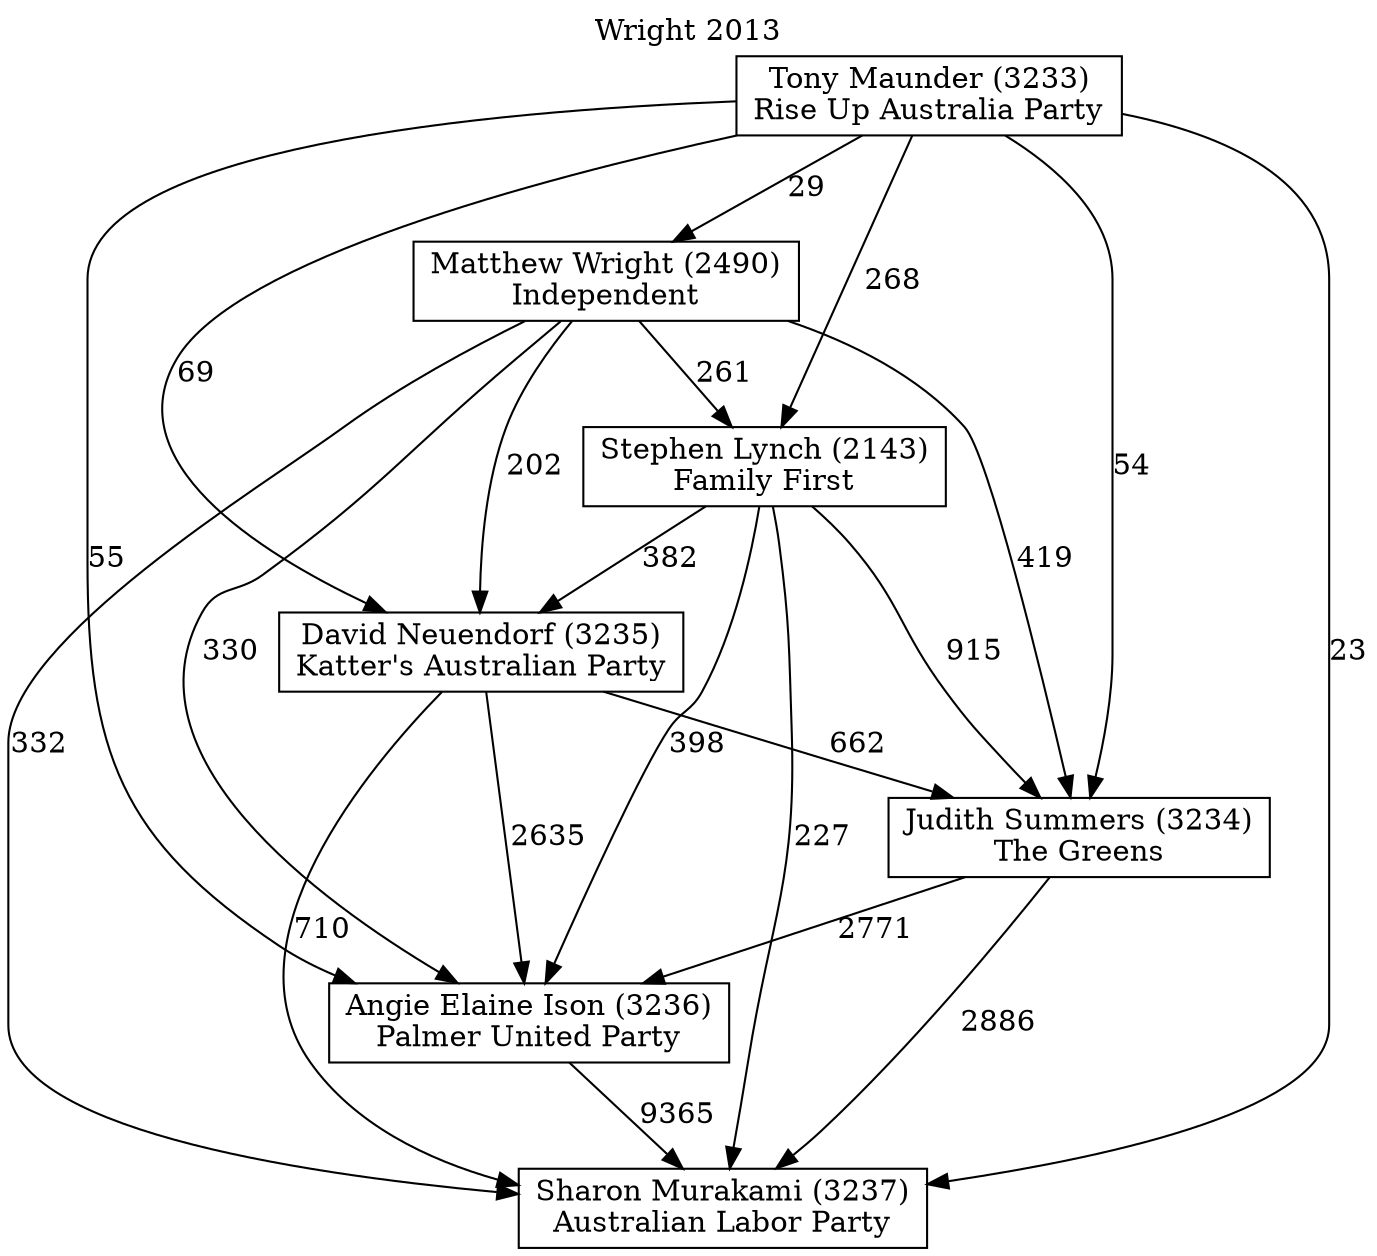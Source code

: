 // House preference flow
digraph "Sharon Murakami (3237)_Wright_2013" {
	graph [label="Wright 2013" labelloc=t mclimit=10]
	node [shape=box]
	"Angie Elaine Ison (3236)" [label="Angie Elaine Ison (3236)
Palmer United Party"]
	"David Neuendorf (3235)" [label="David Neuendorf (3235)
Katter's Australian Party"]
	"Judith Summers (3234)" [label="Judith Summers (3234)
The Greens"]
	"Matthew Wright (2490)" [label="Matthew Wright (2490)
Independent"]
	"Sharon Murakami (3237)" [label="Sharon Murakami (3237)
Australian Labor Party"]
	"Stephen Lynch (2143)" [label="Stephen Lynch (2143)
Family First"]
	"Tony Maunder (3233)" [label="Tony Maunder (3233)
Rise Up Australia Party"]
	"Angie Elaine Ison (3236)" -> "Sharon Murakami (3237)" [label=9365]
	"David Neuendorf (3235)" -> "Angie Elaine Ison (3236)" [label=2635]
	"David Neuendorf (3235)" -> "Judith Summers (3234)" [label=662]
	"David Neuendorf (3235)" -> "Sharon Murakami (3237)" [label=710]
	"Judith Summers (3234)" -> "Angie Elaine Ison (3236)" [label=2771]
	"Judith Summers (3234)" -> "Sharon Murakami (3237)" [label=2886]
	"Matthew Wright (2490)" -> "Angie Elaine Ison (3236)" [label=330]
	"Matthew Wright (2490)" -> "David Neuendorf (3235)" [label=202]
	"Matthew Wright (2490)" -> "Judith Summers (3234)" [label=419]
	"Matthew Wright (2490)" -> "Sharon Murakami (3237)" [label=332]
	"Matthew Wright (2490)" -> "Stephen Lynch (2143)" [label=261]
	"Stephen Lynch (2143)" -> "Angie Elaine Ison (3236)" [label=398]
	"Stephen Lynch (2143)" -> "David Neuendorf (3235)" [label=382]
	"Stephen Lynch (2143)" -> "Judith Summers (3234)" [label=915]
	"Stephen Lynch (2143)" -> "Sharon Murakami (3237)" [label=227]
	"Tony Maunder (3233)" -> "Angie Elaine Ison (3236)" [label=55]
	"Tony Maunder (3233)" -> "David Neuendorf (3235)" [label=69]
	"Tony Maunder (3233)" -> "Judith Summers (3234)" [label=54]
	"Tony Maunder (3233)" -> "Matthew Wright (2490)" [label=29]
	"Tony Maunder (3233)" -> "Sharon Murakami (3237)" [label=23]
	"Tony Maunder (3233)" -> "Stephen Lynch (2143)" [label=268]
}
